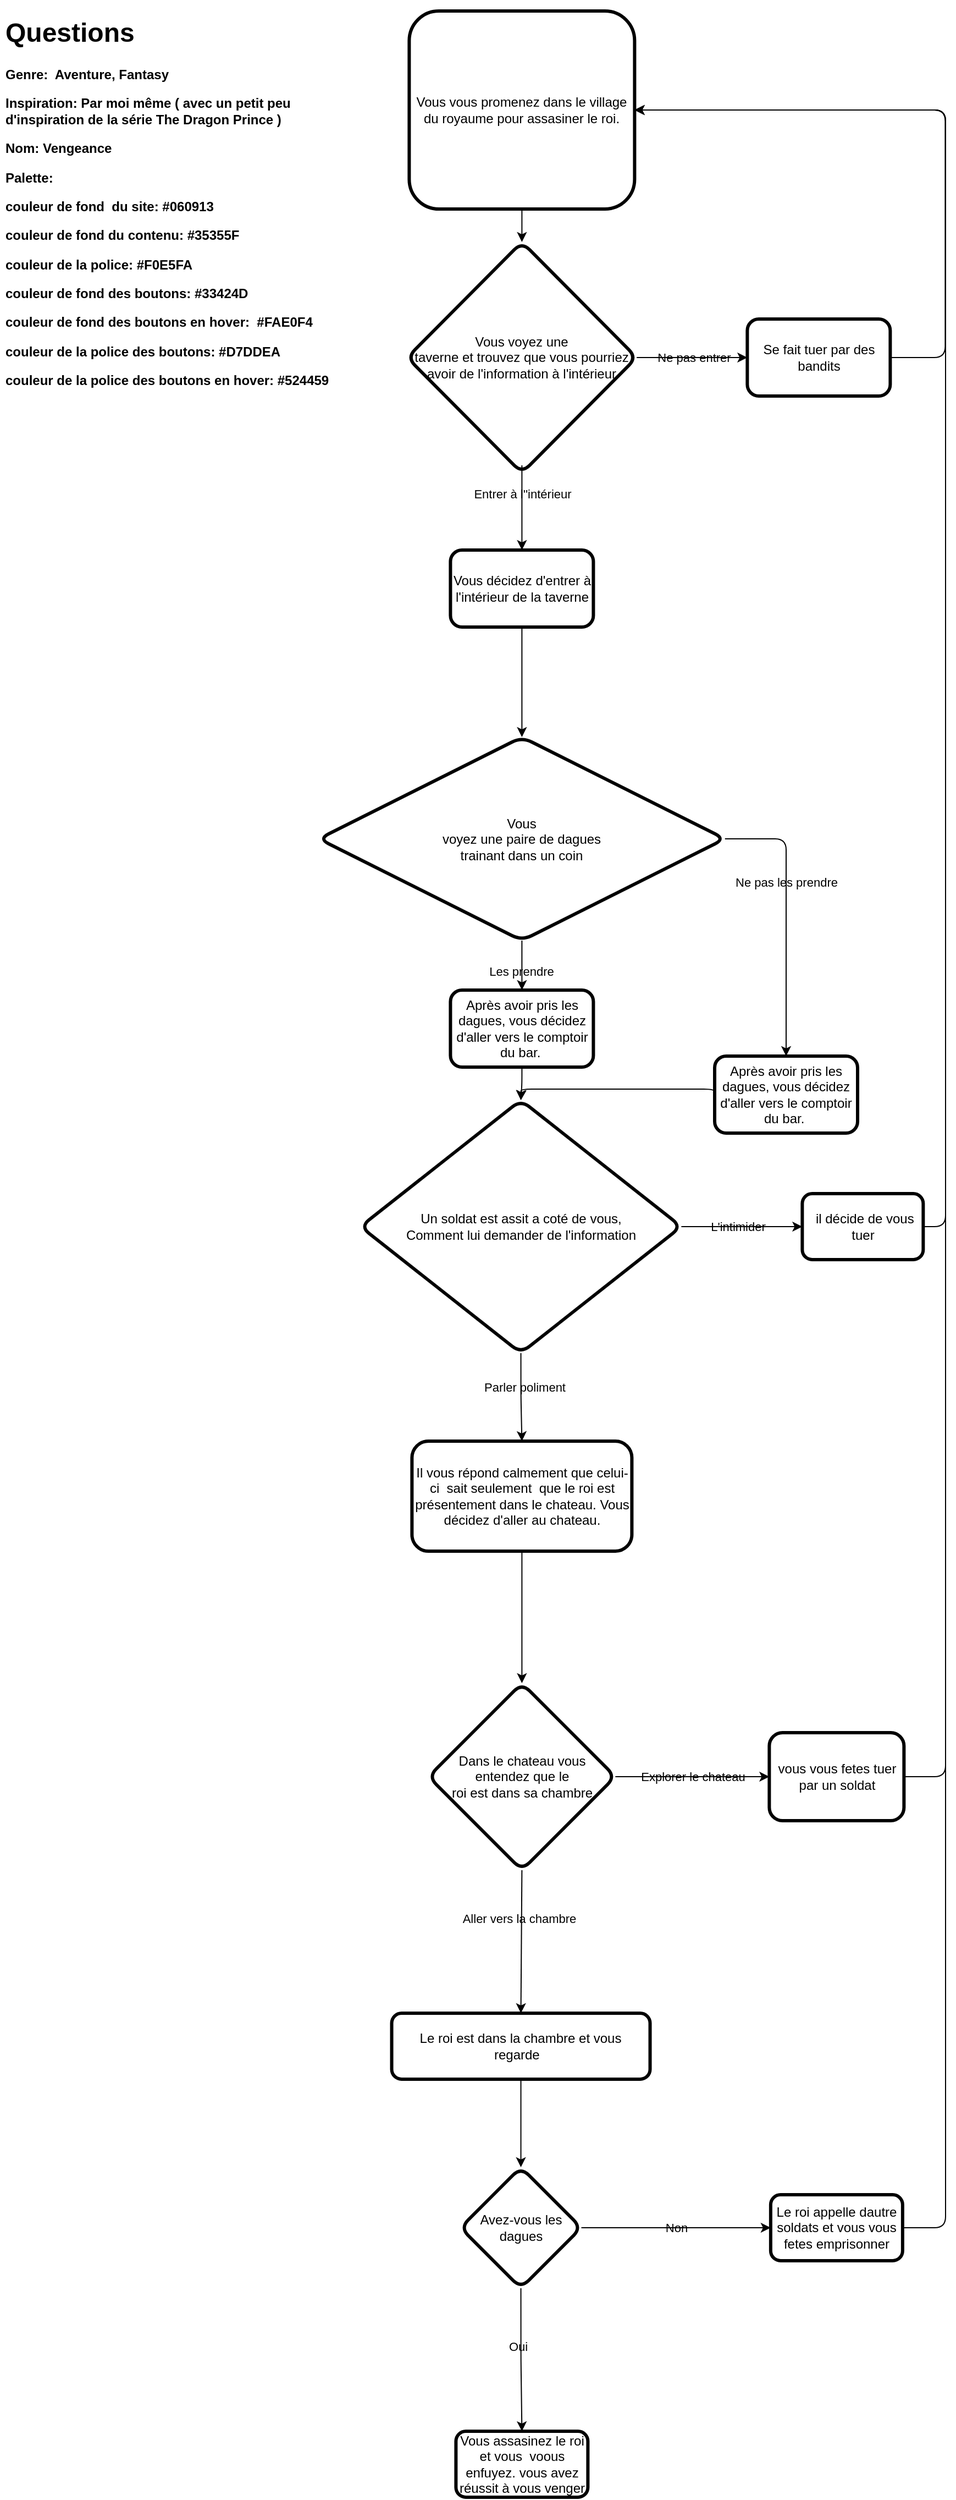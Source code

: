 <mxfile>
    <diagram id="wQcZCOaijW5SIlA2i32u" name="Page-1">
        <mxGraphModel dx="1751" dy="453" grid="1" gridSize="10" guides="1" tooltips="1" connect="1" arrows="1" fold="1" page="1" pageScale="1" pageWidth="827" pageHeight="1169" background="#ffffff" math="0" shadow="0">
            <root>
                <mxCell id="0"/>
                <mxCell id="1" parent="0"/>
                <mxCell id="19" style="edgeStyle=none;html=1;exitX=0.5;exitY=1;exitDx=0;exitDy=0;entryX=0.5;entryY=0;entryDx=0;entryDy=0;strokeColor=#000000;" parent="1" source="2" target="18" edge="1">
                    <mxGeometry relative="1" as="geometry"/>
                </mxCell>
                <mxCell id="2" value="Vous vous promenez dans le village du royaume pour assasiner le roi." style="rounded=1;whiteSpace=wrap;html=1;labelBorderColor=none;labelBackgroundColor=none;fillColor=none;fontColor=#000000;strokeColor=#000000;strokeWidth=3;" parent="1" vertex="1">
                    <mxGeometry x="-7.81" y="50" width="205" height="180" as="geometry"/>
                </mxCell>
                <mxCell id="22" style="edgeStyle=none;html=1;exitX=0.5;exitY=1;exitDx=0;exitDy=0;entryX=0.5;entryY=0;entryDx=0;entryDy=0;strokeColor=#000000;" parent="1" source="18" target="77" edge="1">
                    <mxGeometry relative="1" as="geometry">
                        <Array as="points">
                            <mxPoint x="94.69" y="460"/>
                        </Array>
                        <mxPoint x="94.69" y="530" as="targetPoint"/>
                    </mxGeometry>
                </mxCell>
                <mxCell id="25" value="Entrer à l''intérieur" style="edgeLabel;html=1;align=center;verticalAlign=middle;resizable=0;points=[];labelBackgroundColor=none;fontColor=#000000;" parent="22" vertex="1" connectable="0">
                    <mxGeometry x="0.09" y="-3" relative="1" as="geometry">
                        <mxPoint x="3" y="-10" as="offset"/>
                    </mxGeometry>
                </mxCell>
                <mxCell id="26" style="edgeStyle=none;html=1;exitX=1;exitY=0.5;exitDx=0;exitDy=0;entryX=0;entryY=0.5;entryDx=0;entryDy=0;strokeColor=#000000;" parent="1" source="18" target="28" edge="1">
                    <mxGeometry relative="1" as="geometry">
                        <mxPoint x="309.69" y="365" as="targetPoint"/>
                    </mxGeometry>
                </mxCell>
                <mxCell id="27" value="Ne pas entrer" style="edgeLabel;html=1;align=center;verticalAlign=middle;resizable=0;points=[];labelBackgroundColor=none;fontColor=#000000;" parent="26" vertex="1" connectable="0">
                    <mxGeometry x="-0.24" relative="1" as="geometry">
                        <mxPoint x="14" as="offset"/>
                    </mxGeometry>
                </mxCell>
                <mxCell id="18" value="Vous voyez une &lt;br&gt;taverne et trouvez que vous pourriez avoir de l'information à l'intérieur" style="rhombus;whiteSpace=wrap;html=1;rounded=1;labelBorderColor=none;labelBackgroundColor=none;fillColor=none;fontColor=#000000;strokeColor=#000000;strokeWidth=3;" parent="1" vertex="1">
                    <mxGeometry x="-9.68" y="260" width="208.75" height="210" as="geometry"/>
                </mxCell>
                <mxCell id="30" style="edgeStyle=orthogonalEdgeStyle;html=1;exitX=1;exitY=0.5;exitDx=0;exitDy=0;strokeColor=#000000;entryX=0.5;entryY=0;entryDx=0;entryDy=0;" parent="1" source="72" target="81" edge="1">
                    <mxGeometry relative="1" as="geometry">
                        <mxPoint x="159.69" y="755" as="sourcePoint"/>
                        <mxPoint x="290" y="950" as="targetPoint"/>
                        <Array as="points">
                            <mxPoint x="335" y="803"/>
                        </Array>
                    </mxGeometry>
                </mxCell>
                <mxCell id="31" value="Ne pas les prendre" style="edgeLabel;html=1;align=center;verticalAlign=middle;resizable=0;points=[];labelBackgroundColor=none;fontColor=#000000;" parent="30" vertex="1" connectable="0">
                    <mxGeometry x="-0.246" y="-2" relative="1" as="geometry">
                        <mxPoint x="2" y="-1" as="offset"/>
                    </mxGeometry>
                </mxCell>
                <mxCell id="36" style="edgeStyle=orthogonalEdgeStyle;html=1;exitX=0.5;exitY=1;exitDx=0;exitDy=0;entryX=0.5;entryY=0;entryDx=0;entryDy=0;strokeColor=#000000;" parent="1" source="72" target="29" edge="1">
                    <mxGeometry relative="1" as="geometry">
                        <mxPoint x="94.69" y="880.0" as="targetPoint"/>
                        <mxPoint x="94.69" y="790" as="sourcePoint"/>
                    </mxGeometry>
                </mxCell>
                <mxCell id="37" value="Les prendre" style="edgeLabel;html=1;align=center;verticalAlign=middle;resizable=0;points=[];labelBackgroundColor=none;fontColor=#000000;" parent="36" vertex="1" connectable="0">
                    <mxGeometry x="0.219" y="-1" relative="1" as="geometry">
                        <mxPoint as="offset"/>
                    </mxGeometry>
                </mxCell>
                <mxCell id="32" style="edgeStyle=orthogonalEdgeStyle;html=1;exitX=1;exitY=0.5;exitDx=0;exitDy=0;entryX=1;entryY=0.5;entryDx=0;entryDy=0;strokeColor=#000000;" parent="1" source="28" target="2" edge="1">
                    <mxGeometry relative="1" as="geometry">
                        <Array as="points">
                            <mxPoint x="479.69" y="365"/>
                            <mxPoint x="479.69" y="140"/>
                        </Array>
                    </mxGeometry>
                </mxCell>
                <mxCell id="28" value="Se fait tuer par des bandits" style="rounded=1;whiteSpace=wrap;html=1;labelBorderColor=none;labelBackgroundColor=none;fillColor=none;fontColor=#000000;strokeColor=#000000;strokeWidth=3;" parent="1" vertex="1">
                    <mxGeometry x="299.69" y="330" width="130" height="70" as="geometry"/>
                </mxCell>
                <mxCell id="41" style="edgeStyle=orthogonalEdgeStyle;html=1;exitX=0.5;exitY=1;exitDx=0;exitDy=0;entryX=0.5;entryY=0;entryDx=0;entryDy=0;strokeColor=#000000;" parent="1" source="29" target="40" edge="1">
                    <mxGeometry relative="1" as="geometry"/>
                </mxCell>
                <mxCell id="29" value="Après avoir pris les dagues, vous décidez d'aller vers le comptoir du bar.&amp;nbsp;" style="rounded=1;whiteSpace=wrap;html=1;labelBorderColor=none;labelBackgroundColor=none;fillColor=none;fontColor=#000000;strokeColor=#000000;strokeWidth=3;" parent="1" vertex="1">
                    <mxGeometry x="29.7" y="940" width="130" height="70" as="geometry"/>
                </mxCell>
                <mxCell id="43" style="edgeStyle=orthogonalEdgeStyle;html=1;exitX=0.5;exitY=1;exitDx=0;exitDy=0;entryX=0.5;entryY=0;entryDx=0;entryDy=0;strokeColor=#000000;" parent="1" source="40" target="42" edge="1">
                    <mxGeometry relative="1" as="geometry"/>
                </mxCell>
                <mxCell id="45" value="Parler poliment" style="edgeLabel;html=1;align=center;verticalAlign=middle;resizable=0;points=[];labelBackgroundColor=none;fontColor=#000000;" parent="43" vertex="1" connectable="0">
                    <mxGeometry x="-0.249" y="3" relative="1" as="geometry">
                        <mxPoint as="offset"/>
                    </mxGeometry>
                </mxCell>
                <mxCell id="47" style="edgeStyle=orthogonalEdgeStyle;html=1;exitX=1;exitY=0.5;exitDx=0;exitDy=0;entryX=0;entryY=0.5;entryDx=0;entryDy=0;strokeColor=#000000;" parent="1" source="40" target="46" edge="1">
                    <mxGeometry relative="1" as="geometry"/>
                </mxCell>
                <mxCell id="49" value="L'intimider" style="edgeLabel;html=1;align=center;verticalAlign=middle;resizable=0;points=[];labelBackgroundColor=none;fontColor=#000000;" parent="47" vertex="1" connectable="0">
                    <mxGeometry x="-0.297" y="1" relative="1" as="geometry">
                        <mxPoint x="13" y="1" as="offset"/>
                    </mxGeometry>
                </mxCell>
                <mxCell id="40" value="&lt;font style=&quot;font-size: 12px;&quot;&gt;Un soldat est assit a coté de vous, &lt;br&gt;Comment lui demander de l'information&lt;/font&gt;" style="rhombus;whiteSpace=wrap;html=1;rounded=1;labelBorderColor=none;labelBackgroundColor=none;fillColor=none;fontColor=#000000;strokeColor=#000000;strokeWidth=3;" parent="1" vertex="1">
                    <mxGeometry x="-52.17" y="1040" width="291.86" height="230" as="geometry"/>
                </mxCell>
                <mxCell id="52" style="edgeStyle=orthogonalEdgeStyle;html=1;exitX=0.5;exitY=1;exitDx=0;exitDy=0;entryX=0.5;entryY=0;entryDx=0;entryDy=0;strokeColor=#000000;" parent="1" source="42" target="57" edge="1">
                    <mxGeometry relative="1" as="geometry">
                        <mxPoint x="94.69" y="1590" as="targetPoint"/>
                    </mxGeometry>
                </mxCell>
                <mxCell id="42" value="Il vous répond calmement que celui-ci&amp;nbsp; sait seulement&amp;nbsp; que le roi est présentement dans le chateau. Vous décidez d'aller au chateau." style="rounded=1;whiteSpace=wrap;html=1;labelBorderColor=none;labelBackgroundColor=none;fillColor=none;fontColor=#000000;strokeColor=#000000;strokeWidth=3;" parent="1" vertex="1">
                    <mxGeometry x="-5.31" y="1350" width="200" height="100" as="geometry"/>
                </mxCell>
                <mxCell id="48" style="edgeStyle=orthogonalEdgeStyle;html=1;exitX=1;exitY=0.5;exitDx=0;exitDy=0;entryX=1;entryY=0.5;entryDx=0;entryDy=0;strokeColor=#000000;" parent="1" source="46" target="2" edge="1">
                    <mxGeometry relative="1" as="geometry">
                        <Array as="points">
                            <mxPoint x="480" y="1155"/>
                            <mxPoint x="480" y="140"/>
                        </Array>
                    </mxGeometry>
                </mxCell>
                <mxCell id="46" value="&amp;nbsp;il décide de vous tuer" style="rounded=1;whiteSpace=wrap;html=1;labelBorderColor=none;labelBackgroundColor=none;fillColor=none;fontColor=#000000;strokeColor=#000000;strokeWidth=3;" parent="1" vertex="1">
                    <mxGeometry x="349.69" y="1125" width="110" height="60" as="geometry"/>
                </mxCell>
                <mxCell id="63" style="edgeStyle=orthogonalEdgeStyle;html=1;exitX=1;exitY=0.5;exitDx=0;exitDy=0;entryX=1;entryY=0.5;entryDx=0;entryDy=0;strokeColor=#000000;" parent="1" source="55" target="2" edge="1">
                    <mxGeometry relative="1" as="geometry">
                        <Array as="points">
                            <mxPoint x="480" y="1655"/>
                            <mxPoint x="480" y="140"/>
                        </Array>
                    </mxGeometry>
                </mxCell>
                <mxCell id="55" value="vous vous fetes tuer par un soldat" style="rounded=1;whiteSpace=wrap;html=1;labelBorderColor=none;labelBackgroundColor=none;fillColor=none;fontColor=#000000;strokeColor=#000000;strokeWidth=3;" parent="1" vertex="1">
                    <mxGeometry x="319.69" y="1615" width="122.5" height="80" as="geometry"/>
                </mxCell>
                <mxCell id="58" style="edgeStyle=none;html=1;exitX=1;exitY=0.5;exitDx=0;exitDy=0;strokeColor=#000000;" parent="1" source="57" target="55" edge="1">
                    <mxGeometry relative="1" as="geometry"/>
                </mxCell>
                <mxCell id="61" value="Explorer le chateau" style="edgeLabel;html=1;align=center;verticalAlign=middle;resizable=0;points=[];labelBackgroundColor=none;fontColor=#000000;" parent="58" vertex="1" connectable="0">
                    <mxGeometry x="-0.314" y="-2" relative="1" as="geometry">
                        <mxPoint x="22" y="-2" as="offset"/>
                    </mxGeometry>
                </mxCell>
                <mxCell id="60" style="edgeStyle=none;html=1;exitX=0.5;exitY=1;exitDx=0;exitDy=0;entryX=0.5;entryY=0;entryDx=0;entryDy=0;strokeColor=#000000;" parent="1" source="57" target="59" edge="1">
                    <mxGeometry relative="1" as="geometry"/>
                </mxCell>
                <mxCell id="62" value="Aller vers la chambre" style="edgeLabel;html=1;align=center;verticalAlign=middle;resizable=0;points=[];labelBackgroundColor=none;fontColor=#000000;" parent="60" vertex="1" connectable="0">
                    <mxGeometry x="-0.325" y="-3" relative="1" as="geometry">
                        <mxPoint as="offset"/>
                    </mxGeometry>
                </mxCell>
                <mxCell id="57" value="Dans le chateau vous entendez que le &lt;br&gt;roi est dans sa chambre" style="rhombus;whiteSpace=wrap;html=1;rounded=1;labelBorderColor=none;labelBackgroundColor=none;fillColor=none;fontColor=#000000;strokeColor=#000000;strokeWidth=3;" parent="1" vertex="1">
                    <mxGeometry x="9.69" y="1570" width="170" height="170" as="geometry"/>
                </mxCell>
                <mxCell id="65" style="edgeStyle=orthogonalEdgeStyle;html=1;exitX=0.5;exitY=1;exitDx=0;exitDy=0;strokeColor=#000000;" parent="1" source="59" target="64" edge="1">
                    <mxGeometry relative="1" as="geometry"/>
                </mxCell>
                <mxCell id="59" value="Le roi est dans la chambre et vous regarde&amp;nbsp;&amp;nbsp;" style="rounded=1;whiteSpace=wrap;html=1;labelBorderColor=none;labelBackgroundColor=none;fillColor=none;fontColor=#000000;strokeColor=#000000;strokeWidth=3;" parent="1" vertex="1">
                    <mxGeometry x="-23.74" y="1870" width="235" height="60" as="geometry"/>
                </mxCell>
                <mxCell id="67" value="Non" style="edgeStyle=orthogonalEdgeStyle;html=1;exitX=1;exitY=0.5;exitDx=0;exitDy=0;entryX=0;entryY=0.5;entryDx=0;entryDy=0;strokeColor=#000000;labelBackgroundColor=none;fontColor=#000000;" parent="1" source="64" target="66" edge="1">
                    <mxGeometry relative="1" as="geometry"/>
                </mxCell>
                <mxCell id="70" style="edgeStyle=orthogonalEdgeStyle;html=1;exitX=0.5;exitY=1;exitDx=0;exitDy=0;strokeColor=#000000;" parent="1" source="64" target="69" edge="1">
                    <mxGeometry relative="1" as="geometry"/>
                </mxCell>
                <mxCell id="71" value="Oui" style="edgeLabel;html=1;align=center;verticalAlign=middle;resizable=0;points=[];labelBackgroundColor=none;fontColor=#000000;" parent="70" vertex="1" connectable="0">
                    <mxGeometry x="-0.201" y="-3" relative="1" as="geometry">
                        <mxPoint as="offset"/>
                    </mxGeometry>
                </mxCell>
                <mxCell id="64" value="Avez-vous les dagues" style="rhombus;whiteSpace=wrap;html=1;rounded=1;labelBorderColor=none;labelBackgroundColor=none;fillColor=none;fontColor=#000000;strokeColor=#000000;strokeWidth=3;" parent="1" vertex="1">
                    <mxGeometry x="38.76" y="2010" width="110" height="110" as="geometry"/>
                </mxCell>
                <mxCell id="68" style="edgeStyle=orthogonalEdgeStyle;html=1;exitX=1;exitY=0.5;exitDx=0;exitDy=0;entryX=1;entryY=0.5;entryDx=0;entryDy=0;fontColor=#000000;strokeColor=#000000;" parent="1" source="66" target="2" edge="1">
                    <mxGeometry relative="1" as="geometry">
                        <Array as="points">
                            <mxPoint x="480" y="2065"/>
                            <mxPoint x="480" y="140"/>
                        </Array>
                    </mxGeometry>
                </mxCell>
                <mxCell id="66" value="Le roi appelle dautre soldats et vous vous fetes emprisonner" style="rounded=1;whiteSpace=wrap;html=1;labelBorderColor=none;labelBackgroundColor=none;fillColor=none;fontColor=#000000;strokeColor=#000000;strokeWidth=3;" parent="1" vertex="1">
                    <mxGeometry x="320.94" y="2035" width="120" height="60" as="geometry"/>
                </mxCell>
                <mxCell id="69" value="Vous assasinez le roi et vous&amp;nbsp; voous enfuyez. vous avez réussit à vous venger" style="rounded=1;whiteSpace=wrap;html=1;labelBorderColor=none;labelBackgroundColor=none;fillColor=none;fontColor=#000000;strokeColor=#000000;strokeWidth=3;" parent="1" vertex="1">
                    <mxGeometry x="34.69" y="2250" width="120" height="60" as="geometry"/>
                </mxCell>
                <mxCell id="72" value="&lt;font style=&quot;&quot;&gt;&lt;font style=&quot;font-size: 12px;&quot;&gt;Vous &lt;br&gt;voyez une paire de dagues &lt;br&gt;trainant dans un coin&lt;/font&gt;&lt;br&gt;&lt;/font&gt;" style="rhombus;whiteSpace=wrap;html=1;rounded=1;labelBorderColor=none;labelBackgroundColor=none;fillColor=none;fontColor=#000000;strokeColor=#000000;strokeWidth=3;" parent="1" vertex="1">
                    <mxGeometry x="-90" y="710" width="369.38" height="185" as="geometry"/>
                </mxCell>
                <mxCell id="75" value="&lt;h1&gt;Questions&lt;/h1&gt;&lt;p&gt;&lt;b&gt;Genre:&amp;nbsp; Aventure, Fantasy&lt;/b&gt;&lt;/p&gt;&lt;p&gt;&lt;b&gt;Inspiration: Par moi même ( avec un petit peu d'inspiration de la série The Dragon Prince )&lt;/b&gt;&lt;b&gt;&lt;br&gt;&lt;/b&gt;&lt;/p&gt;&lt;p&gt;&lt;b&gt;Nom: Vengeance&lt;/b&gt;&lt;b&gt;&lt;br&gt;&lt;/b&gt;&lt;/p&gt;&lt;p&gt;&lt;b&gt;Palette:&amp;nbsp;&lt;/b&gt;&lt;b&gt;&lt;br&gt;&lt;/b&gt;&lt;/p&gt;&lt;p&gt;&lt;b&gt;couleur de fond&amp;nbsp; du site: #060913&lt;/b&gt;&lt;/p&gt;&lt;p&gt;&lt;b&gt;couleur de fond du contenu: #35355F&lt;/b&gt;&lt;/p&gt;&lt;p&gt;&lt;b&gt;couleur de la police: #F0E5FA&lt;/b&gt;&lt;/p&gt;&lt;p&gt;&lt;b&gt;couleur de fond des boutons: #33424D&lt;/b&gt;&lt;/p&gt;&lt;p&gt;&lt;b&gt;couleur de fond des boutons en hover:&amp;nbsp; #FAE0F4&lt;/b&gt;&lt;/p&gt;&lt;p&gt;&lt;b&gt;couleur de la police des boutons: #D7DDEA&lt;/b&gt;&lt;/p&gt;&lt;p&gt;&lt;b&gt;couleur de la police des boutons en hover: #524459&lt;/b&gt;&lt;/p&gt;&lt;br&gt;&lt;p&gt;&lt;b&gt;&lt;br&gt;&lt;/b&gt;&lt;/p&gt;" style="text;html=1;strokeColor=none;fillColor=none;spacing=5;spacingTop=-20;whiteSpace=wrap;overflow=hidden;rounded=0;fontColor=#000000;" parent="1" vertex="1">
                    <mxGeometry x="-380" y="50" width="320" height="380" as="geometry"/>
                </mxCell>
                <mxCell id="80" style="edgeStyle=none;html=1;exitX=0.5;exitY=1;exitDx=0;exitDy=0;entryX=0.5;entryY=0;entryDx=0;entryDy=0;strokeColor=#000000;" parent="1" source="77" target="72" edge="1">
                    <mxGeometry relative="1" as="geometry"/>
                </mxCell>
                <mxCell id="77" value="Vous décidez d'entrer à l'intérieur de la taverne" style="rounded=1;whiteSpace=wrap;html=1;labelBorderColor=none;labelBackgroundColor=none;fillColor=none;fontColor=#000000;strokeColor=#000000;strokeWidth=3;" parent="1" vertex="1">
                    <mxGeometry x="29.7" y="540" width="130" height="70" as="geometry"/>
                </mxCell>
                <mxCell id="83" style="edgeStyle=orthogonalEdgeStyle;html=1;exitX=0;exitY=0.5;exitDx=0;exitDy=0;entryX=0.5;entryY=0;entryDx=0;entryDy=0;strokeColor=#000000;" edge="1" parent="1" source="81" target="40">
                    <mxGeometry relative="1" as="geometry">
                        <Array as="points">
                            <mxPoint x="270" y="1030"/>
                            <mxPoint x="94" y="1030"/>
                        </Array>
                    </mxGeometry>
                </mxCell>
                <mxCell id="81" value="Après avoir pris les dagues, vous décidez d'aller vers le comptoir du bar.&amp;nbsp;" style="rounded=1;whiteSpace=wrap;html=1;labelBorderColor=none;labelBackgroundColor=none;fillColor=none;fontColor=#000000;strokeColor=#000000;strokeWidth=3;" vertex="1" parent="1">
                    <mxGeometry x="270.0" y="1000" width="130" height="70" as="geometry"/>
                </mxCell>
            </root>
        </mxGraphModel>
    </diagram>
</mxfile>